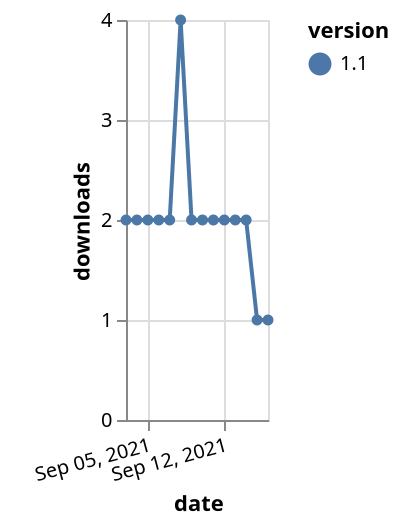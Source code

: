 {"$schema": "https://vega.github.io/schema/vega-lite/v5.json", "description": "A simple bar chart with embedded data.", "data": {"values": [{"date": "2021-09-03", "total": 1233, "delta": 2, "version": "1.1"}, {"date": "2021-09-04", "total": 1235, "delta": 2, "version": "1.1"}, {"date": "2021-09-05", "total": 1237, "delta": 2, "version": "1.1"}, {"date": "2021-09-06", "total": 1239, "delta": 2, "version": "1.1"}, {"date": "2021-09-07", "total": 1241, "delta": 2, "version": "1.1"}, {"date": "2021-09-08", "total": 1245, "delta": 4, "version": "1.1"}, {"date": "2021-09-09", "total": 1247, "delta": 2, "version": "1.1"}, {"date": "2021-09-10", "total": 1249, "delta": 2, "version": "1.1"}, {"date": "2021-09-11", "total": 1251, "delta": 2, "version": "1.1"}, {"date": "2021-09-12", "total": 1253, "delta": 2, "version": "1.1"}, {"date": "2021-09-13", "total": 1255, "delta": 2, "version": "1.1"}, {"date": "2021-09-14", "total": 1257, "delta": 2, "version": "1.1"}, {"date": "2021-09-15", "total": 1258, "delta": 1, "version": "1.1"}, {"date": "2021-09-16", "total": 1259, "delta": 1, "version": "1.1"}]}, "width": "container", "mark": {"type": "line", "point": {"filled": true}}, "encoding": {"x": {"field": "date", "type": "temporal", "timeUnit": "yearmonthdate", "title": "date", "axis": {"labelAngle": -15}}, "y": {"field": "delta", "type": "quantitative", "title": "downloads"}, "color": {"field": "version", "type": "nominal"}, "tooltip": {"field": "delta"}}}